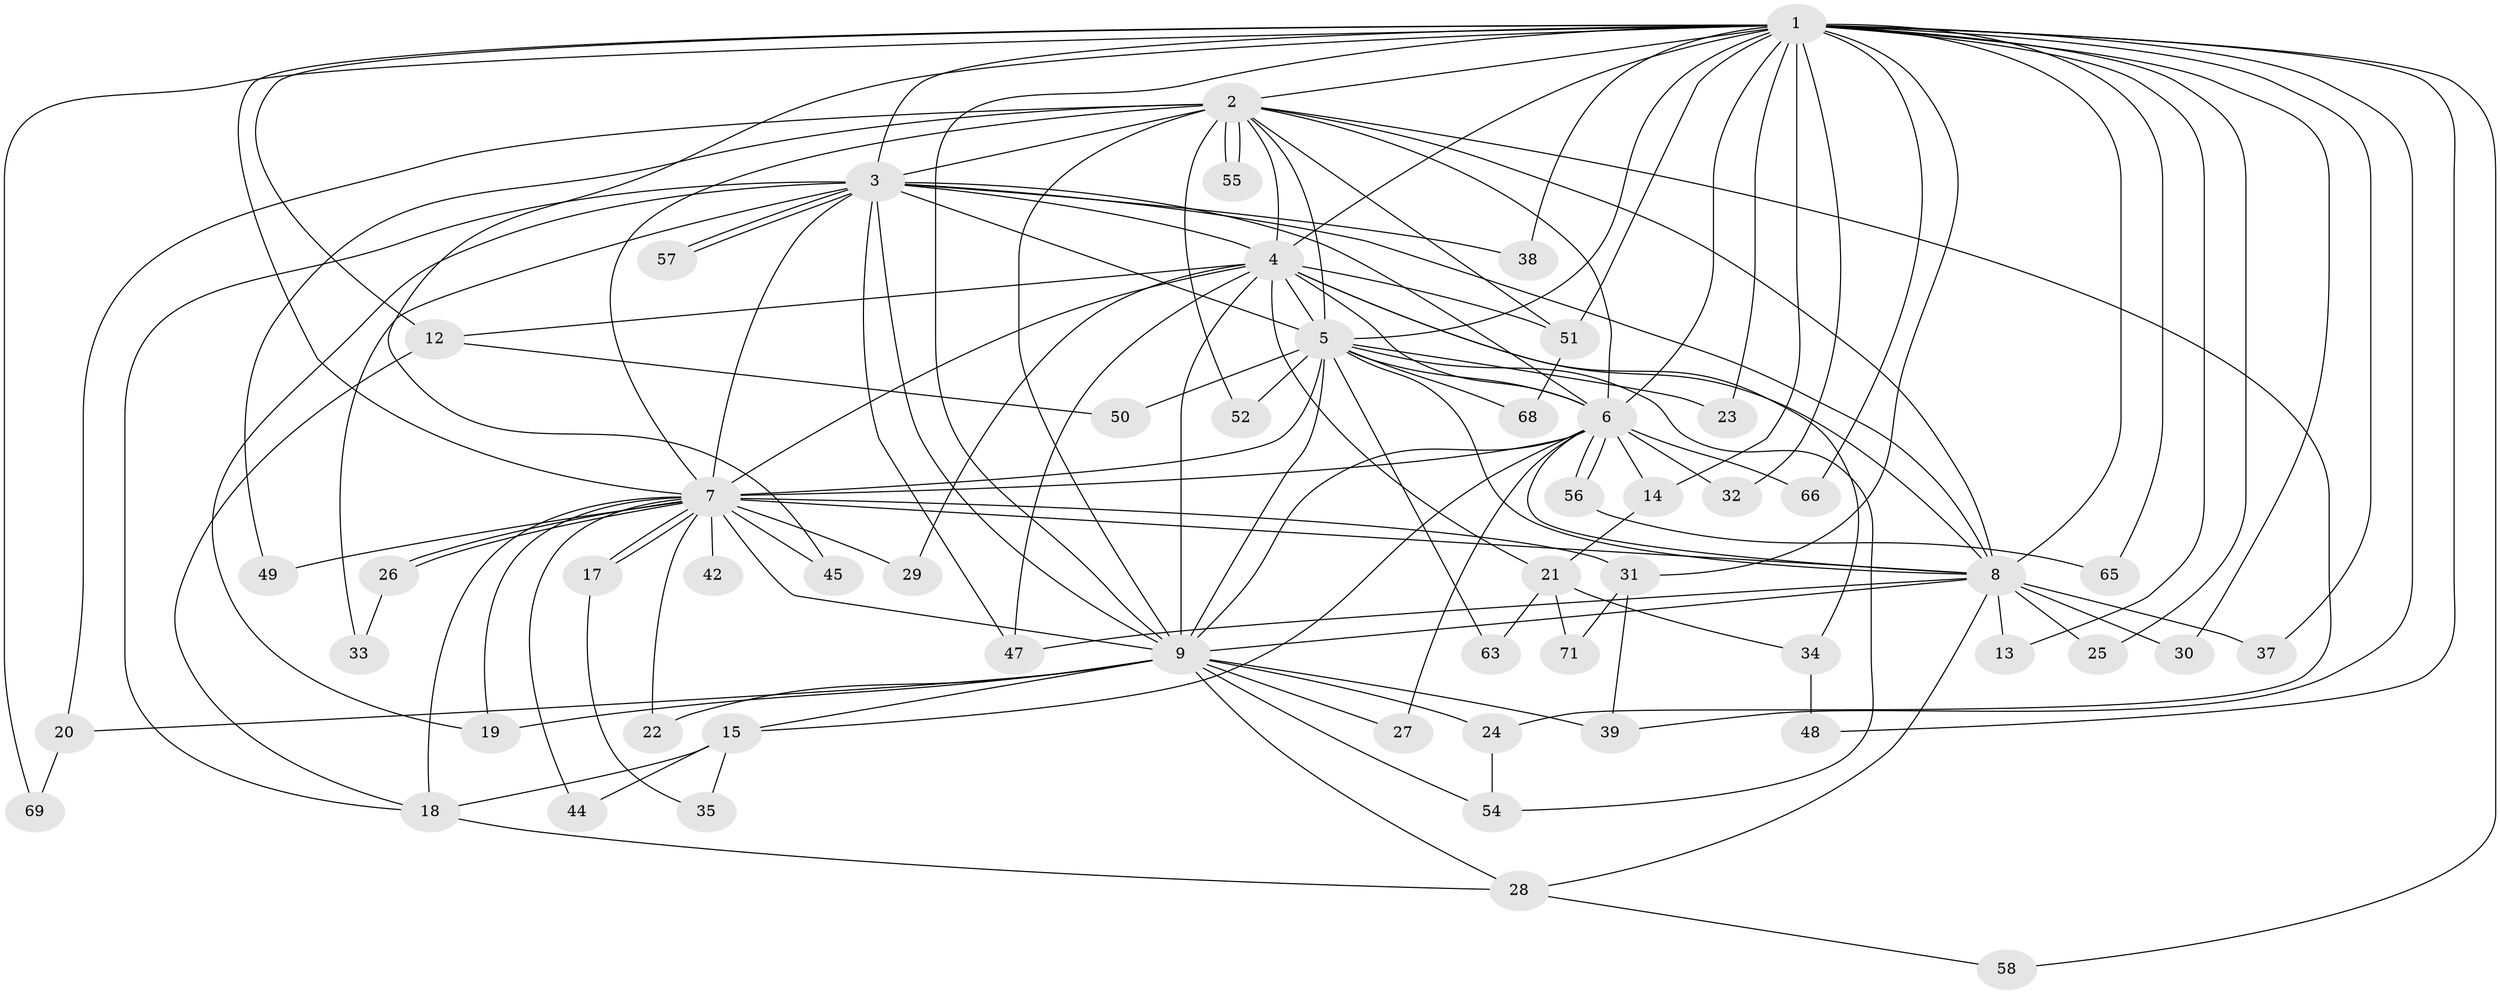 // original degree distribution, {31: 0.0136986301369863, 17: 0.0273972602739726, 16: 0.0410958904109589, 15: 0.0136986301369863, 18: 0.0136986301369863, 22: 0.0136986301369863, 13: 0.0136986301369863, 5: 0.0547945205479452, 4: 0.0547945205479452, 2: 0.547945205479452, 3: 0.2054794520547945}
// Generated by graph-tools (version 1.1) at 2025/41/03/06/25 10:41:43]
// undirected, 55 vertices, 135 edges
graph export_dot {
graph [start="1"]
  node [color=gray90,style=filled];
  1 [super="+64"];
  2 [super="+46"];
  3 [super="+36"];
  4 [super="+16"];
  5 [super="+53"];
  6 [super="+43"];
  7 [super="+11"];
  8 [super="+60"];
  9 [super="+10"];
  12;
  13;
  14;
  15 [super="+40"];
  17;
  18 [super="+67"];
  19;
  20;
  21;
  22;
  23;
  24;
  25;
  26;
  27;
  28 [super="+59"];
  29;
  30;
  31 [super="+70"];
  32 [super="+41"];
  33;
  34;
  35;
  37;
  38;
  39 [super="+62"];
  42;
  44;
  45;
  47 [super="+72"];
  48;
  49;
  50;
  51 [super="+61"];
  52;
  54 [super="+73"];
  55;
  56;
  57;
  58;
  63;
  65;
  66;
  68;
  69;
  71;
  1 -- 2 [weight=2];
  1 -- 3;
  1 -- 4;
  1 -- 5;
  1 -- 6;
  1 -- 7;
  1 -- 8 [weight=3];
  1 -- 9 [weight=2];
  1 -- 12;
  1 -- 13;
  1 -- 14;
  1 -- 23;
  1 -- 25;
  1 -- 30;
  1 -- 31;
  1 -- 32 [weight=2];
  1 -- 37;
  1 -- 38;
  1 -- 39;
  1 -- 45;
  1 -- 48;
  1 -- 58;
  1 -- 65;
  1 -- 66;
  1 -- 69;
  1 -- 51;
  2 -- 3;
  2 -- 4;
  2 -- 5;
  2 -- 6;
  2 -- 7;
  2 -- 8;
  2 -- 9 [weight=2];
  2 -- 20;
  2 -- 24;
  2 -- 49;
  2 -- 51;
  2 -- 52;
  2 -- 55;
  2 -- 55;
  3 -- 4;
  3 -- 5;
  3 -- 6 [weight=2];
  3 -- 7;
  3 -- 8;
  3 -- 9 [weight=2];
  3 -- 33;
  3 -- 47;
  3 -- 57;
  3 -- 57;
  3 -- 18;
  3 -- 19;
  3 -- 38;
  4 -- 5;
  4 -- 6;
  4 -- 7;
  4 -- 8;
  4 -- 9 [weight=3];
  4 -- 12;
  4 -- 29;
  4 -- 34;
  4 -- 51;
  4 -- 21;
  4 -- 47;
  5 -- 6;
  5 -- 7 [weight=2];
  5 -- 8;
  5 -- 9 [weight=2];
  5 -- 23;
  5 -- 50;
  5 -- 52;
  5 -- 54;
  5 -- 63;
  5 -- 68;
  6 -- 7 [weight=2];
  6 -- 8;
  6 -- 9 [weight=2];
  6 -- 14;
  6 -- 15;
  6 -- 27;
  6 -- 32;
  6 -- 56;
  6 -- 56;
  6 -- 66;
  7 -- 8;
  7 -- 9 [weight=2];
  7 -- 17;
  7 -- 17;
  7 -- 18;
  7 -- 19;
  7 -- 22;
  7 -- 26;
  7 -- 26;
  7 -- 31;
  7 -- 42 [weight=2];
  7 -- 45;
  7 -- 49;
  7 -- 44;
  7 -- 29;
  8 -- 9 [weight=2];
  8 -- 13;
  8 -- 25;
  8 -- 28;
  8 -- 30;
  8 -- 37;
  8 -- 47;
  9 -- 24;
  9 -- 39 [weight=2];
  9 -- 15;
  9 -- 19;
  9 -- 20;
  9 -- 22;
  9 -- 27;
  9 -- 54;
  9 -- 28;
  12 -- 18;
  12 -- 50;
  14 -- 21;
  15 -- 35;
  15 -- 44;
  15 -- 18;
  17 -- 35;
  18 -- 28;
  20 -- 69;
  21 -- 34;
  21 -- 63;
  21 -- 71;
  24 -- 54;
  26 -- 33;
  28 -- 58;
  31 -- 71;
  31 -- 39;
  34 -- 48;
  51 -- 68;
  56 -- 65;
}
